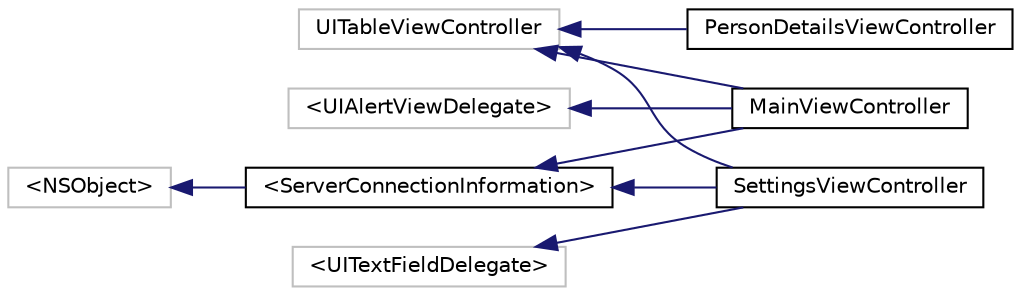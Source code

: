 digraph "Graphical Class Hierarchy"
{
  edge [fontname="Helvetica",fontsize="10",labelfontname="Helvetica",labelfontsize="10"];
  node [fontname="Helvetica",fontsize="10",shape=record];
  rankdir="LR";
  Node1 [label="\<NSObject\>",height=0.2,width=0.4,color="grey75", fillcolor="white", style="filled"];
  Node1 -> Node2 [dir="back",color="midnightblue",fontsize="10",style="solid",fontname="Helvetica"];
  Node2 [label="\<ServerConnectionInformation\>",height=0.2,width=0.4,color="black", fillcolor="white", style="filled",URL="$protocol_server_connection_information-p.html"];
  Node2 -> Node3 [dir="back",color="midnightblue",fontsize="10",style="solid",fontname="Helvetica"];
  Node3 [label="MainViewController",height=0.2,width=0.4,color="black", fillcolor="white", style="filled",URL="$interface_main_view_controller.html"];
  Node2 -> Node4 [dir="back",color="midnightblue",fontsize="10",style="solid",fontname="Helvetica"];
  Node4 [label="SettingsViewController",height=0.2,width=0.4,color="black", fillcolor="white", style="filled",URL="$interface_settings_view_controller.html"];
  Node5 [label="\<UIAlertViewDelegate\>",height=0.2,width=0.4,color="grey75", fillcolor="white", style="filled"];
  Node5 -> Node3 [dir="back",color="midnightblue",fontsize="10",style="solid",fontname="Helvetica"];
  Node6 [label="UITableViewController",height=0.2,width=0.4,color="grey75", fillcolor="white", style="filled"];
  Node6 -> Node3 [dir="back",color="midnightblue",fontsize="10",style="solid",fontname="Helvetica"];
  Node6 -> Node7 [dir="back",color="midnightblue",fontsize="10",style="solid",fontname="Helvetica"];
  Node7 [label="PersonDetailsViewController",height=0.2,width=0.4,color="black", fillcolor="white", style="filled",URL="$interface_person_details_view_controller.html"];
  Node6 -> Node4 [dir="back",color="midnightblue",fontsize="10",style="solid",fontname="Helvetica"];
  Node8 [label="\<UITextFieldDelegate\>",height=0.2,width=0.4,color="grey75", fillcolor="white", style="filled"];
  Node8 -> Node4 [dir="back",color="midnightblue",fontsize="10",style="solid",fontname="Helvetica"];
}
